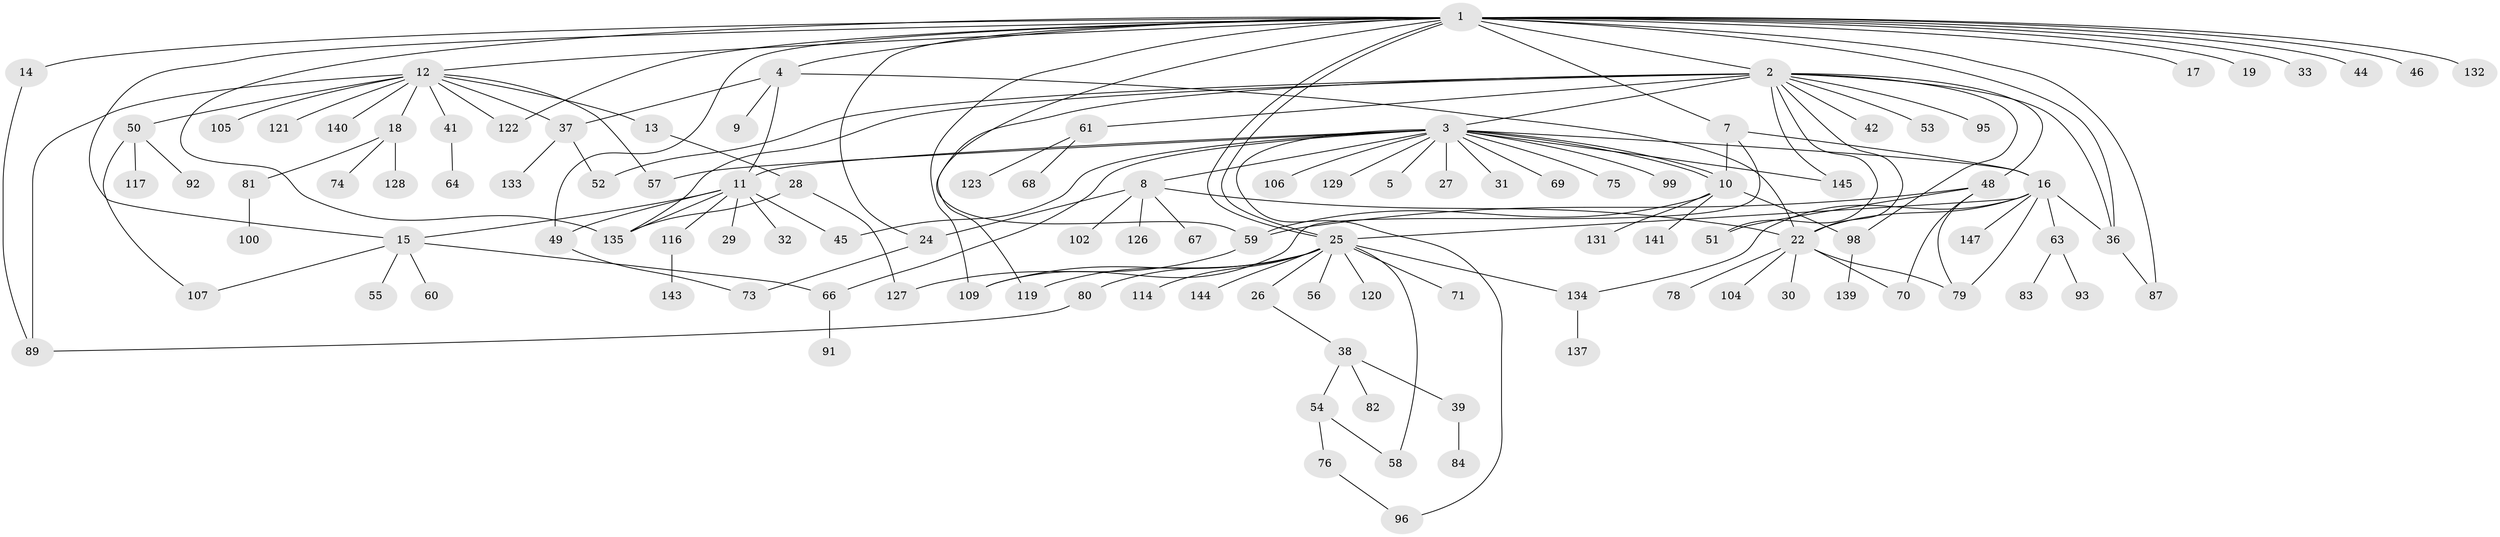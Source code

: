 // Generated by graph-tools (version 1.1) at 2025/23/03/03/25 07:23:54]
// undirected, 112 vertices, 154 edges
graph export_dot {
graph [start="1"]
  node [color=gray90,style=filled];
  1 [super="+20"];
  2 [super="+6"];
  3 [super="+130"];
  4 [super="+103"];
  5;
  7;
  8 [super="+21"];
  9;
  10 [super="+34"];
  11 [super="+43"];
  12 [super="+47"];
  13;
  14;
  15 [super="+142"];
  16 [super="+35"];
  17;
  18;
  19;
  22 [super="+23"];
  24 [super="+62"];
  25 [super="+108"];
  26;
  27;
  28 [super="+94"];
  29;
  30 [super="+124"];
  31;
  32;
  33;
  36 [super="+138"];
  37 [super="+113"];
  38 [super="+40"];
  39;
  41;
  42;
  44 [super="+86"];
  45;
  46;
  48 [super="+72"];
  49;
  50 [super="+115"];
  51;
  52;
  53 [super="+85"];
  54;
  55;
  56;
  57;
  58;
  59 [super="+88"];
  60;
  61 [super="+65"];
  63 [super="+77"];
  64;
  66 [super="+101"];
  67;
  68;
  69 [super="+97"];
  70 [super="+112"];
  71;
  73;
  74;
  75;
  76 [super="+125"];
  78;
  79 [super="+118"];
  80;
  81;
  82 [super="+90"];
  83 [super="+111"];
  84;
  87 [super="+146"];
  89;
  91;
  92;
  93;
  95;
  96;
  98 [super="+110"];
  99;
  100;
  102;
  104;
  105;
  106;
  107;
  109;
  114;
  116;
  117;
  119;
  120;
  121;
  122;
  123;
  126;
  127;
  128;
  129 [super="+136"];
  131;
  132;
  133;
  134;
  135;
  137;
  139;
  140;
  141;
  143;
  144;
  145;
  147;
  1 -- 2 [weight=2];
  1 -- 4;
  1 -- 7;
  1 -- 12;
  1 -- 14;
  1 -- 17;
  1 -- 19;
  1 -- 24;
  1 -- 25;
  1 -- 25;
  1 -- 33;
  1 -- 49;
  1 -- 59;
  1 -- 87 [weight=2];
  1 -- 109;
  1 -- 122;
  1 -- 132;
  1 -- 135;
  1 -- 44;
  1 -- 46;
  1 -- 15;
  1 -- 36;
  2 -- 3;
  2 -- 22;
  2 -- 36;
  2 -- 48;
  2 -- 51;
  2 -- 53;
  2 -- 61 [weight=2];
  2 -- 95;
  2 -- 119;
  2 -- 135;
  2 -- 145;
  2 -- 98;
  2 -- 52;
  2 -- 42;
  3 -- 5;
  3 -- 8;
  3 -- 10;
  3 -- 10;
  3 -- 11;
  3 -- 27;
  3 -- 31;
  3 -- 57;
  3 -- 66;
  3 -- 69;
  3 -- 75;
  3 -- 96;
  3 -- 99;
  3 -- 106;
  3 -- 129;
  3 -- 145;
  3 -- 45;
  3 -- 16;
  4 -- 9;
  4 -- 11;
  4 -- 37;
  4 -- 22;
  7 -- 10;
  7 -- 16;
  7 -- 109;
  8 -- 67;
  8 -- 102;
  8 -- 126;
  8 -- 24;
  8 -- 22;
  10 -- 59;
  10 -- 131;
  10 -- 141;
  10 -- 98;
  11 -- 15;
  11 -- 29;
  11 -- 32;
  11 -- 45;
  11 -- 135;
  11 -- 49;
  11 -- 116;
  12 -- 13;
  12 -- 18;
  12 -- 37;
  12 -- 41;
  12 -- 57;
  12 -- 89;
  12 -- 121;
  12 -- 140;
  12 -- 105;
  12 -- 50;
  12 -- 122;
  13 -- 28;
  14 -- 89;
  15 -- 55;
  15 -- 60;
  15 -- 107;
  15 -- 66;
  16 -- 22;
  16 -- 63;
  16 -- 79;
  16 -- 147;
  16 -- 134;
  16 -- 25;
  16 -- 36;
  18 -- 74;
  18 -- 81;
  18 -- 128;
  22 -- 30;
  22 -- 70;
  22 -- 78;
  22 -- 79;
  22 -- 104;
  24 -- 73;
  25 -- 26;
  25 -- 56;
  25 -- 58;
  25 -- 71;
  25 -- 80;
  25 -- 109;
  25 -- 114;
  25 -- 134;
  25 -- 144;
  25 -- 120;
  25 -- 119;
  26 -- 38;
  28 -- 127;
  28 -- 135 [weight=2];
  36 -- 87;
  37 -- 52;
  37 -- 133;
  38 -- 39;
  38 -- 54;
  38 -- 82;
  39 -- 84;
  41 -- 64;
  48 -- 51;
  48 -- 70;
  48 -- 59;
  48 -- 79 [weight=2];
  49 -- 73;
  50 -- 92;
  50 -- 107;
  50 -- 117;
  54 -- 58;
  54 -- 76;
  59 -- 127;
  61 -- 68;
  61 -- 123;
  63 -- 83;
  63 -- 93;
  66 -- 91;
  76 -- 96;
  80 -- 89;
  81 -- 100;
  98 -- 139;
  116 -- 143;
  134 -- 137;
}
